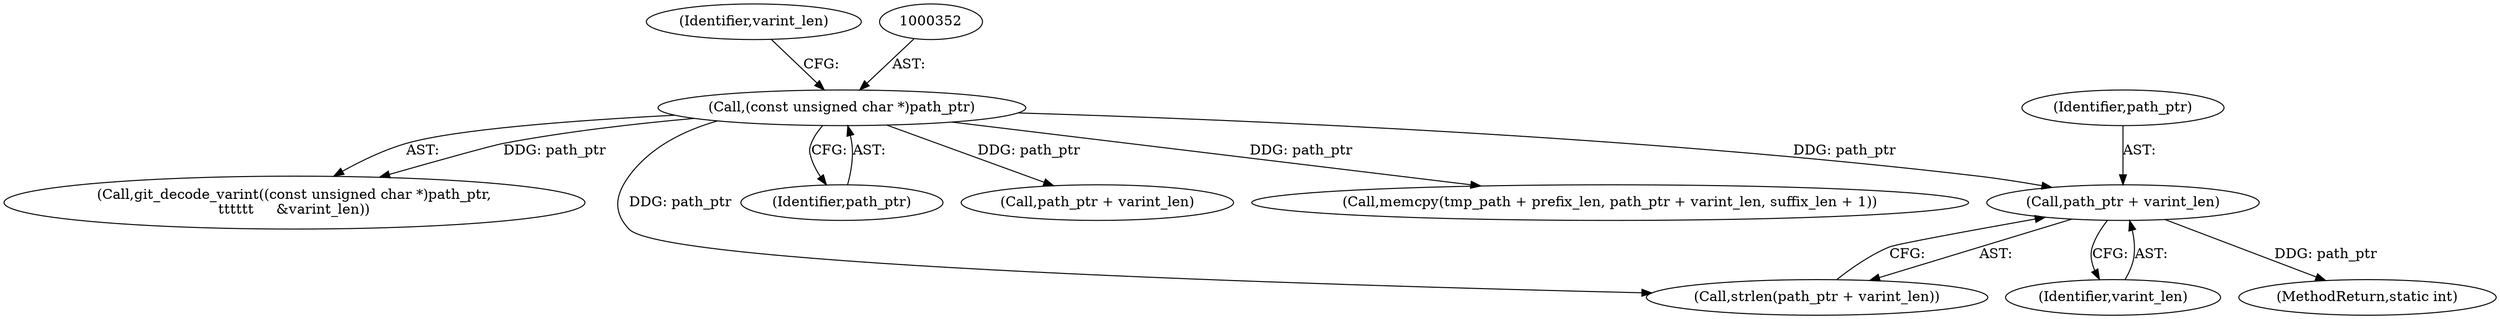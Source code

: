 digraph "0_libgit2_58a6fe94cb851f71214dbefac3f9bffee437d6fe_0@pointer" {
"1000371" [label="(Call,path_ptr + varint_len)"];
"1000351" [label="(Call,(const unsigned char *)path_ptr)"];
"1000350" [label="(Call,git_decode_varint((const unsigned char *)path_ptr,\n\t\t\t\t\t\t     &varint_len))"];
"1000370" [label="(Call,strlen(path_ptr + varint_len))"];
"1000372" [label="(Identifier,path_ptr)"];
"1000371" [label="(Call,path_ptr + varint_len)"];
"1000351" [label="(Call,(const unsigned char *)path_ptr)"];
"1000353" [label="(Identifier,path_ptr)"];
"1000406" [label="(Call,path_ptr + varint_len)"];
"1000355" [label="(Identifier,varint_len)"];
"1000373" [label="(Identifier,varint_len)"];
"1000463" [label="(MethodReturn,static int)"];
"1000402" [label="(Call,memcpy(tmp_path + prefix_len, path_ptr + varint_len, suffix_len + 1))"];
"1000371" -> "1000370"  [label="AST: "];
"1000371" -> "1000373"  [label="CFG: "];
"1000372" -> "1000371"  [label="AST: "];
"1000373" -> "1000371"  [label="AST: "];
"1000370" -> "1000371"  [label="CFG: "];
"1000371" -> "1000463"  [label="DDG: path_ptr"];
"1000351" -> "1000371"  [label="DDG: path_ptr"];
"1000351" -> "1000350"  [label="AST: "];
"1000351" -> "1000353"  [label="CFG: "];
"1000352" -> "1000351"  [label="AST: "];
"1000353" -> "1000351"  [label="AST: "];
"1000355" -> "1000351"  [label="CFG: "];
"1000351" -> "1000350"  [label="DDG: path_ptr"];
"1000351" -> "1000370"  [label="DDG: path_ptr"];
"1000351" -> "1000402"  [label="DDG: path_ptr"];
"1000351" -> "1000406"  [label="DDG: path_ptr"];
}
